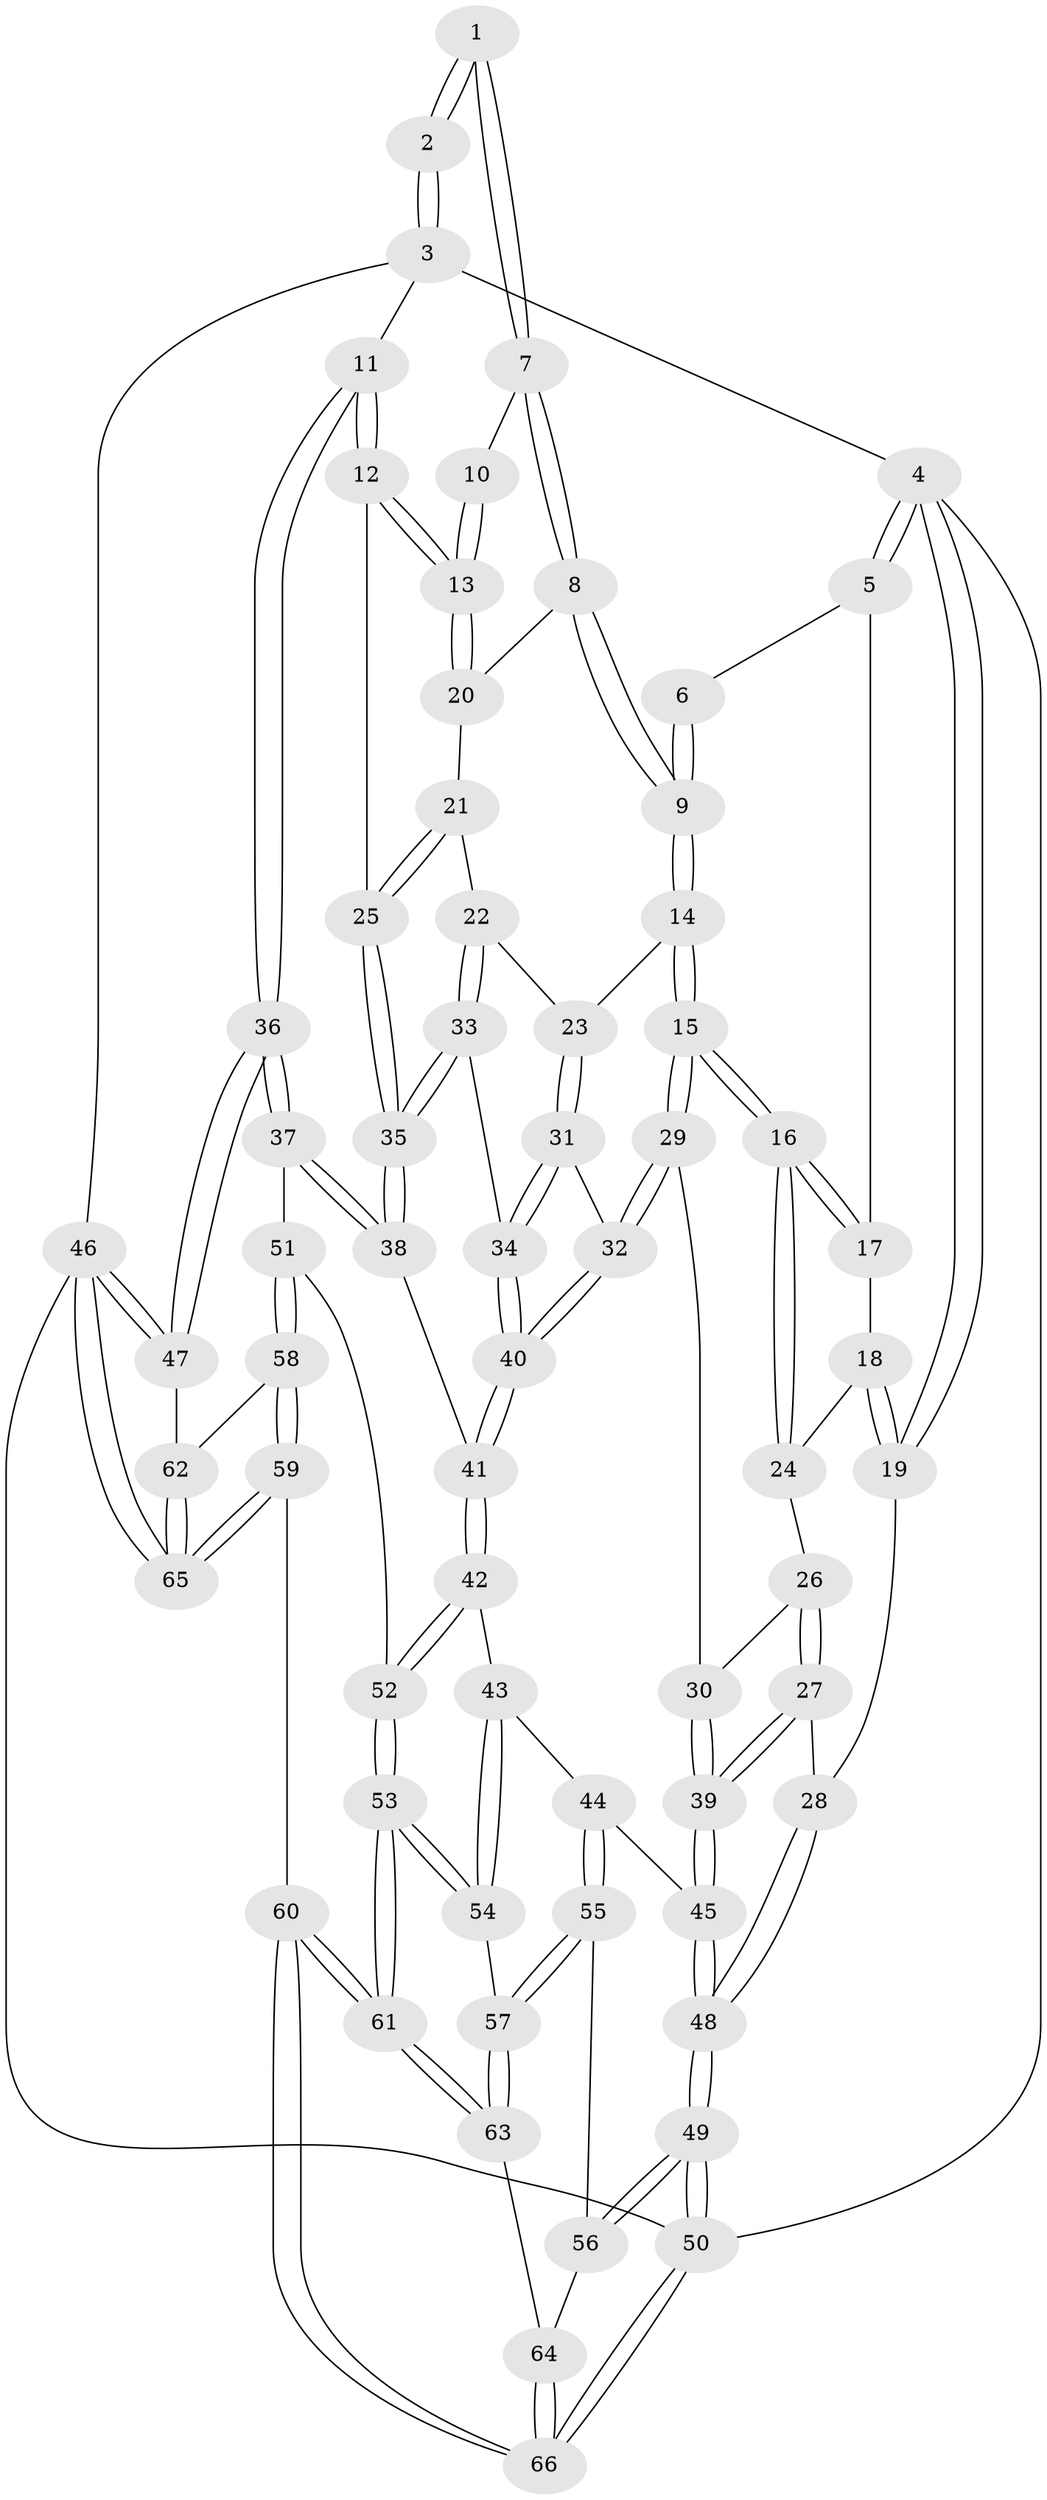 // coarse degree distribution, {4: 0.4864864864864865, 5: 0.2702702702702703, 8: 0.02702702702702703, 3: 0.16216216216216217, 6: 0.02702702702702703, 2: 0.02702702702702703}
// Generated by graph-tools (version 1.1) at 2025/52/02/27/25 19:52:37]
// undirected, 66 vertices, 162 edges
graph export_dot {
graph [start="1"]
  node [color=gray90,style=filled];
  1 [pos="+0.6731786853639644+0"];
  2 [pos="+1+0"];
  3 [pos="+1+0"];
  4 [pos="+0+0"];
  5 [pos="+0.28674715225956143+0"];
  6 [pos="+0.63406530667712+0"];
  7 [pos="+0.7456056173772565+0.09953941299319527"];
  8 [pos="+0.7370811541551476+0.11936508574557983"];
  9 [pos="+0.6148806151853924+0.16103429119894705"];
  10 [pos="+0.8843496391622729+0.009674096086269622"];
  11 [pos="+1+0.26211979757722026"];
  12 [pos="+0.9759311217729675+0.2900688155883052"];
  13 [pos="+0.8754709555428156+0.16383562553980535"];
  14 [pos="+0.6085232872714808+0.16827070329945623"];
  15 [pos="+0.41805994976426153+0.17764849917863965"];
  16 [pos="+0.4159564639221472+0.17504345638081603"];
  17 [pos="+0.28708164979716133+0"];
  18 [pos="+0.12373239068418761+0.11837558441242108"];
  19 [pos="+0+0.28772152904271925"];
  20 [pos="+0.778402228225635+0.15094371247165378"];
  21 [pos="+0.7770430433317563+0.20334549366114002"];
  22 [pos="+0.6718117203959797+0.27641250012124896"];
  23 [pos="+0.6587273876954377+0.2619326402373287"];
  24 [pos="+0.20226426459325716+0.22653339522539137"];
  25 [pos="+0.8576848491741424+0.36235041708501"];
  26 [pos="+0.19261133153412938+0.2486705818520545"];
  27 [pos="+0+0.36828808111578454"];
  28 [pos="+0+0.36513151336975586"];
  29 [pos="+0.40554202922390303+0.34813808951545117"];
  30 [pos="+0.2382996873712138+0.40789405861734135"];
  31 [pos="+0.4835587429243473+0.3968432183600032"];
  32 [pos="+0.4482636307970732+0.39963676036817164"];
  33 [pos="+0.7688219101839902+0.42509305593690394"];
  34 [pos="+0.7459973018329888+0.427985255061499"];
  35 [pos="+0.7797522090170367+0.4299409869573628"];
  36 [pos="+1+0.6842875141696063"];
  37 [pos="+0.8328787723639649+0.6183933812317942"];
  38 [pos="+0.808191043741125+0.5646728289792883"];
  39 [pos="+0.13689768755415382+0.5010693386462297"];
  40 [pos="+0.46406015605810047+0.592899536701433"];
  41 [pos="+0.4603031176696684+0.6138054160761247"];
  42 [pos="+0.45152023097882604+0.6335924972832846"];
  43 [pos="+0.4065524289056777+0.6637122730844878"];
  44 [pos="+0.2744844170456899+0.7174206758514006"];
  45 [pos="+0.20912593232878898+0.6679074898975904"];
  46 [pos="+1+1"];
  47 [pos="+1+0.8072970310185087"];
  48 [pos="+0+0.883674890627271"];
  49 [pos="+0+1"];
  50 [pos="+0+1"];
  51 [pos="+0.7424092661909852+0.7720430822054466"];
  52 [pos="+0.6752770748499263+0.77052507710483"];
  53 [pos="+0.5433737835166211+0.8831619833716252"];
  54 [pos="+0.5403238194853442+0.8805598296363618"];
  55 [pos="+0.2744241316214179+0.7239288797989933"];
  56 [pos="+0.23518463315313887+0.7961602868294521"];
  57 [pos="+0.3406717372321438+0.8291575739084847"];
  58 [pos="+0.7537786939001719+0.8024879367617289"];
  59 [pos="+0.718576637249494+1"];
  60 [pos="+0.5093355227838742+1"];
  61 [pos="+0.5078468038861877+1"];
  62 [pos="+0.9430079871014937+0.8879816812908709"];
  63 [pos="+0.377148777922605+0.9263048495471453"];
  64 [pos="+0.19835808979924938+1"];
  65 [pos="+0.768298544744149+1"];
  66 [pos="+0.08249328543281896+1"];
  1 -- 2;
  1 -- 2;
  1 -- 7;
  1 -- 7;
  2 -- 3;
  2 -- 3;
  3 -- 4;
  3 -- 11;
  3 -- 46;
  4 -- 5;
  4 -- 5;
  4 -- 19;
  4 -- 19;
  4 -- 50;
  5 -- 6;
  5 -- 17;
  6 -- 9;
  6 -- 9;
  7 -- 8;
  7 -- 8;
  7 -- 10;
  8 -- 9;
  8 -- 9;
  8 -- 20;
  9 -- 14;
  9 -- 14;
  10 -- 13;
  10 -- 13;
  11 -- 12;
  11 -- 12;
  11 -- 36;
  11 -- 36;
  12 -- 13;
  12 -- 13;
  12 -- 25;
  13 -- 20;
  13 -- 20;
  14 -- 15;
  14 -- 15;
  14 -- 23;
  15 -- 16;
  15 -- 16;
  15 -- 29;
  15 -- 29;
  16 -- 17;
  16 -- 17;
  16 -- 24;
  16 -- 24;
  17 -- 18;
  18 -- 19;
  18 -- 19;
  18 -- 24;
  19 -- 28;
  20 -- 21;
  21 -- 22;
  21 -- 25;
  21 -- 25;
  22 -- 23;
  22 -- 33;
  22 -- 33;
  23 -- 31;
  23 -- 31;
  24 -- 26;
  25 -- 35;
  25 -- 35;
  26 -- 27;
  26 -- 27;
  26 -- 30;
  27 -- 28;
  27 -- 39;
  27 -- 39;
  28 -- 48;
  28 -- 48;
  29 -- 30;
  29 -- 32;
  29 -- 32;
  30 -- 39;
  30 -- 39;
  31 -- 32;
  31 -- 34;
  31 -- 34;
  32 -- 40;
  32 -- 40;
  33 -- 34;
  33 -- 35;
  33 -- 35;
  34 -- 40;
  34 -- 40;
  35 -- 38;
  35 -- 38;
  36 -- 37;
  36 -- 37;
  36 -- 47;
  36 -- 47;
  37 -- 38;
  37 -- 38;
  37 -- 51;
  38 -- 41;
  39 -- 45;
  39 -- 45;
  40 -- 41;
  40 -- 41;
  41 -- 42;
  41 -- 42;
  42 -- 43;
  42 -- 52;
  42 -- 52;
  43 -- 44;
  43 -- 54;
  43 -- 54;
  44 -- 45;
  44 -- 55;
  44 -- 55;
  45 -- 48;
  45 -- 48;
  46 -- 47;
  46 -- 47;
  46 -- 65;
  46 -- 65;
  46 -- 50;
  47 -- 62;
  48 -- 49;
  48 -- 49;
  49 -- 50;
  49 -- 50;
  49 -- 56;
  49 -- 56;
  50 -- 66;
  50 -- 66;
  51 -- 52;
  51 -- 58;
  51 -- 58;
  52 -- 53;
  52 -- 53;
  53 -- 54;
  53 -- 54;
  53 -- 61;
  53 -- 61;
  54 -- 57;
  55 -- 56;
  55 -- 57;
  55 -- 57;
  56 -- 64;
  57 -- 63;
  57 -- 63;
  58 -- 59;
  58 -- 59;
  58 -- 62;
  59 -- 60;
  59 -- 65;
  59 -- 65;
  60 -- 61;
  60 -- 61;
  60 -- 66;
  60 -- 66;
  61 -- 63;
  61 -- 63;
  62 -- 65;
  62 -- 65;
  63 -- 64;
  64 -- 66;
  64 -- 66;
}
